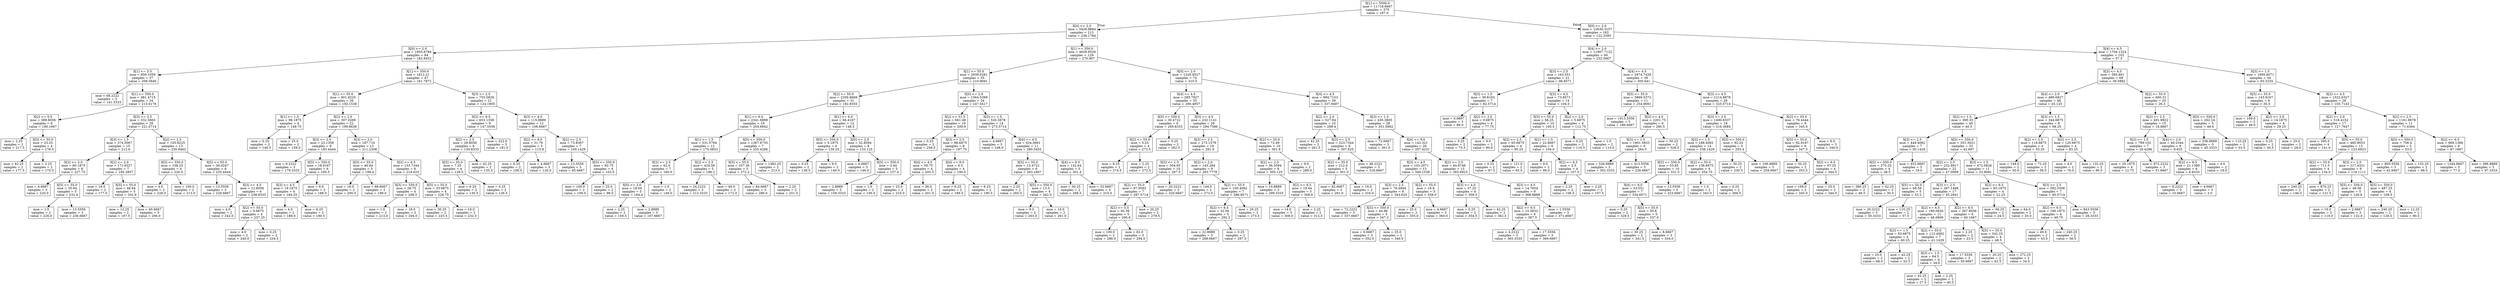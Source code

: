 digraph Tree {
node [shape=box] ;
0 [label="X[1] <= 5500.0\nmse = 11718.6667\nsamples = 375\nvalue = 187.0"] ;
1 [label="X[4] <= 2.0\nmse = 5426.8884\nsamples = 213\nvalue = 236.1784"] ;
0 -> 1 [labeldistance=2.5, labelangle=45, headlabel="True"] ;
2 [label="X[0] <= 2.0\nmse = 1955.6784\nsamples = 84\nvalue = 182.8452"] ;
1 -> 2 ;
3 [label="X[1] <= 5.5\nmse = 859.1059\nsamples = 37\nvalue = 209.5946"] ;
2 -> 3 ;
4 [label="mse = 68.2222\nsamples = 3\nvalue = 141.3333"] ;
3 -> 4 ;
5 [label="X[1] <= 550.0\nmse = 481.4715\nsamples = 34\nvalue = 215.6176"] ;
3 -> 5 ;
6 [label="X[2] <= 5.5\nmse = 389.8056\nsamples = 6\nvalue = 190.1667"] ;
5 -> 6 ;
7 [label="mse = 2.25\nsamples = 2\nvalue = 217.5"] ;
6 -> 7 ;
8 [label="X[5] <= 55.0\nmse = 23.25\nsamples = 4\nvalue = 176.5"] ;
6 -> 8 ;
9 [label="mse = 42.25\nsamples = 2\nvalue = 177.5"] ;
8 -> 9 ;
10 [label="mse = 2.25\nsamples = 2\nvalue = 175.5"] ;
8 -> 10 ;
11 [label="X[3] <= 2.5\nmse = 332.5663\nsamples = 28\nvalue = 221.0714"] ;
5 -> 11 ;
12 [label="X[3] <= 1.5\nmse = 374.5067\nsamples = 15\nvalue = 212.6"] ;
11 -> 12 ;
13 [label="X[2] <= 2.0\nmse = 60.1875\nsamples = 8\nvalue = 227.75"] ;
12 -> 13 ;
14 [label="mse = 4.6667\nsamples = 3\nvalue = 220.0"] ;
13 -> 14 ;
15 [label="X[5] <= 55.0\nmse = 35.84\nsamples = 5\nvalue = 232.4"] ;
13 -> 15 ;
16 [label="mse = 1.0\nsamples = 2\nvalue = 226.0"] ;
15 -> 16 ;
17 [label="mse = 13.5556\nsamples = 3\nvalue = 236.6667"] ;
15 -> 17 ;
18 [label="X[2] <= 2.0\nmse = 171.6327\nsamples = 7\nvalue = 195.2857"] ;
12 -> 18 ;
19 [label="mse = 16.0\nsamples = 2\nvalue = 177.0"] ;
18 -> 19 ;
20 [label="X[5] <= 55.0\nmse = 46.64\nsamples = 5\nvalue = 202.6"] ;
18 -> 20 ;
21 [label="mse = 12.25\nsamples = 2\nvalue = 197.5"] ;
20 -> 21 ;
22 [label="mse = 40.6667\nsamples = 3\nvalue = 206.0"] ;
20 -> 22 ;
23 [label="X[2] <= 2.5\nmse = 105.8225\nsamples = 13\nvalue = 230.8462"] ;
11 -> 23 ;
24 [label="X[5] <= 550.0\nmse = 108.25\nsamples = 4\nvalue = 220.5"] ;
23 -> 24 ;
25 [label="mse = 4.0\nsamples = 2\nvalue = 228.0"] ;
24 -> 25 ;
26 [label="mse = 100.0\nsamples = 2\nvalue = 213.0"] ;
24 -> 26 ;
27 [label="X[5] <= 55.0\nmse = 36.0247\nsamples = 9\nvalue = 235.4444"] ;
23 -> 27 ;
28 [label="mse = 13.5556\nsamples = 3\nvalue = 228.6667"] ;
27 -> 28 ;
29 [label="X[3] <= 4.5\nmse = 12.8056\nsamples = 6\nvalue = 238.8333"] ;
27 -> 29 ;
30 [label="mse = 4.0\nsamples = 2\nvalue = 242.0"] ;
29 -> 30 ;
31 [label="X[2] <= 55.0\nmse = 9.6875\nsamples = 4\nvalue = 237.25"] ;
29 -> 31 ;
32 [label="mse = 4.0\nsamples = 2\nvalue = 240.0"] ;
31 -> 32 ;
33 [label="mse = 0.25\nsamples = 2\nvalue = 234.5"] ;
31 -> 33 ;
34 [label="X[1] <= 550.0\nmse = 1812.21\nsamples = 47\nvalue = 161.7872"] ;
2 -> 34 ;
35 [label="X[1] <= 55.0\nmse = 601.8225\nsamples = 26\nvalue = 192.1538"] ;
34 -> 35 ;
36 [label="X[1] <= 1.5\nmse = 98.1875\nsamples = 4\nvalue = 149.75"] ;
35 -> 36 ;
37 [label="mse = 0.25\nsamples = 2\nvalue = 140.5"] ;
36 -> 37 ;
38 [label="mse = 25.0\nsamples = 2\nvalue = 159.0"] ;
36 -> 38 ;
39 [label="X[2] <= 2.0\nmse = 307.0269\nsamples = 22\nvalue = 199.8636"] ;
35 -> 39 ;
40 [label="X[3] <= 2.0\nmse = 23.1358\nsamples = 9\nvalue = 183.4444"] ;
39 -> 40 ;
41 [label="mse = 6.2222\nsamples = 3\nvalue = 179.3333"] ;
40 -> 41 ;
42 [label="X[5] <= 550.0\nmse = 18.9167\nsamples = 6\nvalue = 185.5"] ;
40 -> 42 ;
43 [label="X[3] <= 4.5\nmse = 19.1875\nsamples = 4\nvalue = 184.25"] ;
42 -> 43 ;
44 [label="mse = 4.0\nsamples = 2\nvalue = 188.0"] ;
43 -> 44 ;
45 [label="mse = 6.25\nsamples = 2\nvalue = 180.5"] ;
43 -> 45 ;
46 [label="mse = 9.0\nsamples = 2\nvalue = 188.0"] ;
42 -> 46 ;
47 [label="X[3] <= 2.0\nmse = 187.716\nsamples = 13\nvalue = 211.2308"] ;
39 -> 47 ;
48 [label="X[5] <= 55.0\nmse = 46.64\nsamples = 5\nvalue = 199.4"] ;
47 -> 48 ;
49 [label="mse = 16.0\nsamples = 2\nvalue = 200.0"] ;
48 -> 49 ;
50 [label="mse = 66.6667\nsamples = 3\nvalue = 199.0"] ;
48 -> 50 ;
51 [label="X[2] <= 6.5\nmse = 133.7344\nsamples = 8\nvalue = 218.625"] ;
47 -> 51 ;
52 [label="X[5] <= 550.0\nmse = 28.75\nsamples = 4\nvalue = 208.5"] ;
51 -> 52 ;
53 [label="mse = 1.0\nsamples = 2\nvalue = 213.0"] ;
52 -> 53 ;
54 [label="mse = 16.0\nsamples = 2\nvalue = 204.0"] ;
52 -> 54 ;
55 [label="X[5] <= 55.0\nmse = 33.6875\nsamples = 4\nvalue = 228.75"] ;
51 -> 55 ;
56 [label="mse = 30.25\nsamples = 2\nvalue = 225.5"] ;
55 -> 56 ;
57 [label="mse = 16.0\nsamples = 2\nvalue = 232.0"] ;
55 -> 57 ;
58 [label="X[3] <= 2.5\nmse = 755.5828\nsamples = 21\nvalue = 124.1905"] ;
34 -> 58 ;
59 [label="X[2] <= 6.5\nmse = 653.1358\nsamples = 9\nvalue = 147.5556"] ;
58 -> 59 ;
60 [label="X[2] <= 2.5\nmse = 29.8056\nsamples = 6\nvalue = 130.8333"] ;
59 -> 60 ;
61 [label="X[5] <= 55.0\nmse = 7.25\nsamples = 4\nvalue = 128.5"] ;
60 -> 61 ;
62 [label="mse = 6.25\nsamples = 2\nvalue = 130.5"] ;
61 -> 62 ;
63 [label="mse = 0.25\nsamples = 2\nvalue = 126.5"] ;
61 -> 63 ;
64 [label="mse = 42.25\nsamples = 2\nvalue = 135.5"] ;
60 -> 64 ;
65 [label="mse = 222.0\nsamples = 3\nvalue = 181.0"] ;
59 -> 65 ;
66 [label="X[3] <= 4.5\nmse = 115.8889\nsamples = 12\nvalue = 106.6667"] ;
58 -> 66 ;
67 [label="X[2] <= 6.0\nmse = 31.76\nsamples = 5\nvalue = 115.8"] ;
66 -> 67 ;
68 [label="mse = 6.25\nsamples = 2\nvalue = 109.5"] ;
67 -> 68 ;
69 [label="mse = 4.6667\nsamples = 3\nvalue = 120.0"] ;
67 -> 69 ;
70 [label="X[2] <= 2.5\nmse = 73.8367\nsamples = 7\nvalue = 100.1429"] ;
66 -> 70 ;
71 [label="mse = 13.5556\nsamples = 3\nvalue = 95.6667"] ;
70 -> 71 ;
72 [label="X[5] <= 550.0\nmse = 92.75\nsamples = 4\nvalue = 103.5"] ;
70 -> 72 ;
73 [label="mse = 100.0\nsamples = 2\nvalue = 109.0"] ;
72 -> 73 ;
74 [label="mse = 25.0\nsamples = 2\nvalue = 98.0"] ;
72 -> 74 ;
75 [label="X[1] <= 550.0\nmse = 4628.9526\nsamples = 129\nvalue = 270.907"] ;
1 -> 75 ;
76 [label="X[1] <= 55.0\nmse = 2939.0281\nsamples = 55\nvalue = 210.9091"] ;
75 -> 76 ;
77 [label="X[2] <= 55.0\nmse = 2209.8668\nsamples = 31\nvalue = 182.9355"] ;
76 -> 77 ;
78 [label="X[1] <= 6.0\nmse = 2341.6898\nsamples = 19\nvalue = 204.6842"] ;
77 -> 78 ;
79 [label="X[1] <= 1.5\nmse = 531.5764\nsamples = 12\nvalue = 175.0833"] ;
78 -> 79 ;
80 [label="X[2] <= 2.5\nmse = 62.0\nsamples = 7\nvalue = 160.0"] ;
79 -> 80 ;
81 [label="X[0] <= 2.0\nmse = 18.64\nsamples = 5\nvalue = 164.4"] ;
80 -> 81 ;
82 [label="mse = 2.25\nsamples = 2\nvalue = 159.5"] ;
81 -> 82 ;
83 [label="mse = 2.8889\nsamples = 3\nvalue = 167.6667"] ;
81 -> 83 ;
84 [label="mse = 1.0\nsamples = 2\nvalue = 149.0"] ;
80 -> 84 ;
85 [label="X[2] <= 2.5\nmse = 424.56\nsamples = 5\nvalue = 196.2"] ;
79 -> 85 ;
86 [label="mse = 24.2222\nsamples = 3\nvalue = 212.3333"] ;
85 -> 86 ;
87 [label="mse = 49.0\nsamples = 2\nvalue = 172.0"] ;
85 -> 87 ;
88 [label="X[5] <= 550.0\nmse = 1367.6735\nsamples = 7\nvalue = 255.4286"] ;
78 -> 88 ;
89 [label="X[5] <= 55.0\nmse = 337.36\nsamples = 5\nvalue = 272.2"] ;
88 -> 89 ;
90 [label="mse = 84.6667\nsamples = 3\nvalue = 286.0"] ;
89 -> 90 ;
91 [label="mse = 2.25\nsamples = 2\nvalue = 251.5"] ;
89 -> 91 ;
92 [label="mse = 1482.25\nsamples = 2\nvalue = 213.5"] ;
88 -> 92 ;
93 [label="X[1] <= 6.0\nmse = 66.4167\nsamples = 12\nvalue = 148.5"] ;
77 -> 93 ;
94 [label="X[5] <= 550.0\nmse = 5.1875\nsamples = 4\nvalue = 139.25"] ;
93 -> 94 ;
95 [label="mse = 0.25\nsamples = 2\nvalue = 138.5"] ;
94 -> 95 ;
96 [label="mse = 9.0\nsamples = 2\nvalue = 140.0"] ;
94 -> 96 ;
97 [label="X[0] <= 2.0\nmse = 32.8594\nsamples = 8\nvalue = 153.125"] ;
93 -> 97 ;
98 [label="mse = 0.6667\nsamples = 3\nvalue = 146.0"] ;
97 -> 98 ;
99 [label="X[5] <= 550.0\nmse = 3.44\nsamples = 5\nvalue = 157.4"] ;
97 -> 99 ;
100 [label="mse = 2.8889\nsamples = 3\nvalue = 158.3333"] ;
99 -> 100 ;
101 [label="mse = 1.0\nsamples = 2\nvalue = 156.0"] ;
99 -> 101 ;
102 [label="X[0] <= 2.0\nmse = 1564.5399\nsamples = 24\nvalue = 247.0417"] ;
76 -> 102 ;
103 [label="X[2] <= 51.5\nmse = 661.49\nsamples = 10\nvalue = 209.9"] ;
102 -> 103 ;
104 [label="mse = 0.25\nsamples = 2\nvalue = 258.5"] ;
103 -> 104 ;
105 [label="X[3] <= 2.5\nmse = 88.6875\nsamples = 8\nvalue = 197.75"] ;
103 -> 105 ;
106 [label="X[4] <= 4.5\nmse = 50.75\nsamples = 4\nvalue = 205.5"] ;
105 -> 106 ;
107 [label="mse = 25.0\nsamples = 2\nvalue = 210.0"] ;
106 -> 107 ;
108 [label="mse = 36.0\nsamples = 2\nvalue = 201.0"] ;
106 -> 108 ;
109 [label="X[4] <= 9.0\nmse = 6.5\nsamples = 4\nvalue = 190.0"] ;
105 -> 109 ;
110 [label="mse = 6.25\nsamples = 2\nvalue = 189.5"] ;
109 -> 110 ;
111 [label="mse = 6.25\nsamples = 2\nvalue = 190.5"] ;
109 -> 111 ;
112 [label="X[3] <= 1.5\nmse = 520.3878\nsamples = 14\nvalue = 273.5714"] ;
102 -> 112 ;
113 [label="mse = 4.6667\nsamples = 3\nvalue = 248.0"] ;
112 -> 113 ;
114 [label="X[4] <= 4.5\nmse = 434.0661\nsamples = 11\nvalue = 280.5455"] ;
112 -> 114 ;
115 [label="X[5] <= 55.0\nmse = 12.4722\nsamples = 6\nvalue = 263.1667"] ;
114 -> 115 ;
116 [label="mse = 2.25\nsamples = 2\nvalue = 265.5"] ;
115 -> 116 ;
117 [label="X[5] <= 550.0\nmse = 13.5\nsamples = 4\nvalue = 262.0"] ;
115 -> 117 ;
118 [label="mse = 9.0\nsamples = 2\nvalue = 263.0"] ;
117 -> 118 ;
119 [label="mse = 16.0\nsamples = 2\nvalue = 261.0"] ;
117 -> 119 ;
120 [label="X[4] <= 9.0\nmse = 142.64\nsamples = 5\nvalue = 301.4"] ;
114 -> 120 ;
121 [label="mse = 30.25\nsamples = 2\nvalue = 288.5"] ;
120 -> 121 ;
122 [label="mse = 32.6667\nsamples = 3\nvalue = 310.0"] ;
120 -> 122 ;
123 [label="X[0] <= 2.0\nmse = 1220.9527\nsamples = 74\nvalue = 315.5"] ;
75 -> 123 ;
124 [label="X[4] <= 4.5\nmse = 285.7927\nsamples = 35\nvalue = 290.4857"] ;
123 -> 124 ;
125 [label="X[5] <= 550.0\nmse = 30.4722\nsamples = 6\nvalue = 269.8333"] ;
124 -> 125 ;
126 [label="X[2] <= 55.0\nmse = 5.25\nsamples = 4\nvalue = 273.5"] ;
125 -> 126 ;
127 [label="mse = 6.25\nsamples = 2\nvalue = 274.5"] ;
126 -> 127 ;
128 [label="mse = 2.25\nsamples = 2\nvalue = 272.5"] ;
126 -> 128 ;
129 [label="mse = 0.25\nsamples = 2\nvalue = 262.5"] ;
125 -> 129 ;
130 [label="X[3] <= 4.5\nmse = 232.1141\nsamples = 29\nvalue = 294.7586"] ;
124 -> 130 ;
131 [label="X[3] <= 2.5\nmse = 275.1579\nsamples = 19\nvalue = 291.0"] ;
130 -> 131 ;
132 [label="X[3] <= 1.5\nmse = 304.65\nsamples = 10\nvalue = 297.5"] ;
131 -> 132 ;
133 [label="X[2] <= 55.0\nmse = 97.9592\nsamples = 7\nvalue = 287.5714"] ;
132 -> 133 ;
134 [label="X[2] <= 5.5\nmse = 92.56\nsamples = 5\nvalue = 290.8"] ;
133 -> 134 ;
135 [label="mse = 100.0\nsamples = 2\nvalue = 286.0"] ;
134 -> 135 ;
136 [label="mse = 62.0\nsamples = 3\nvalue = 294.0"] ;
134 -> 136 ;
137 [label="mse = 20.25\nsamples = 2\nvalue = 279.5"] ;
133 -> 137 ;
138 [label="mse = 20.2222\nsamples = 3\nvalue = 320.6667"] ;
132 -> 138 ;
139 [label="X[2] <= 2.0\nmse = 143.284\nsamples = 9\nvalue = 283.7778"] ;
131 -> 139 ;
140 [label="mse = 144.0\nsamples = 2\nvalue = 273.0"] ;
139 -> 140 ;
141 [label="X[2] <= 55.0\nmse = 100.4082\nsamples = 7\nvalue = 286.8571"] ;
139 -> 141 ;
142 [label="X[2] <= 6.5\nmse = 32.56\nsamples = 5\nvalue = 292.2"] ;
141 -> 142 ;
143 [label="mse = 22.8889\nsamples = 3\nvalue = 288.6667"] ;
142 -> 143 ;
144 [label="mse = 0.25\nsamples = 2\nvalue = 297.5"] ;
142 -> 144 ;
145 [label="mse = 20.25\nsamples = 2\nvalue = 273.5"] ;
141 -> 145 ;
146 [label="X[2] <= 55.0\nmse = 72.49\nsamples = 10\nvalue = 301.9"] ;
130 -> 146 ;
147 [label="X[2] <= 2.0\nmse = 36.3594\nsamples = 8\nvalue = 305.125"] ;
146 -> 147 ;
148 [label="mse = 10.8889\nsamples = 3\nvalue = 299.3333"] ;
147 -> 148 ;
149 [label="X[2] <= 6.5\nmse = 19.44\nsamples = 5\nvalue = 308.6"] ;
147 -> 149 ;
150 [label="mse = 14.0\nsamples = 3\nvalue = 306.0"] ;
149 -> 150 ;
151 [label="mse = 2.25\nsamples = 2\nvalue = 312.5"] ;
149 -> 151 ;
152 [label="mse = 9.0\nsamples = 2\nvalue = 289.0"] ;
146 -> 152 ;
153 [label="X[4] <= 4.5\nmse = 994.7153\nsamples = 39\nvalue = 337.9487"] ;
123 -> 153 ;
154 [label="X[2] <= 2.0\nmse = 527.84\nsamples = 10\nvalue = 298.4"] ;
153 -> 154 ;
155 [label="mse = 42.25\nsamples = 2\nvalue = 261.5"] ;
154 -> 155 ;
156 [label="X[3] <= 2.5\nmse = 223.7344\nsamples = 8\nvalue = 307.625"] ;
154 -> 156 ;
157 [label="X[2] <= 55.0\nmse = 212.0\nsamples = 5\nvalue = 301.0"] ;
156 -> 157 ;
158 [label="mse = 92.6667\nsamples = 3\nvalue = 291.0"] ;
157 -> 158 ;
159 [label="mse = 16.0\nsamples = 2\nvalue = 316.0"] ;
157 -> 159 ;
160 [label="mse = 48.2222\nsamples = 3\nvalue = 318.6667"] ;
156 -> 160 ;
161 [label="X[3] <= 1.5\nmse = 430.3805\nsamples = 29\nvalue = 351.5862"] ;
153 -> 161 ;
162 [label="mse = 72.6667\nsamples = 3\nvalue = 301.0"] ;
161 -> 162 ;
163 [label="X[4] <= 9.0\nmse = 142.321\nsamples = 26\nvalue = 357.4231"] ;
161 -> 163 ;
164 [label="X[3] <= 4.5\nmse = 103.2071\nsamples = 13\nvalue = 349.1538"] ;
163 -> 164 ;
165 [label="X[3] <= 2.5\nmse = 76.4844\nsamples = 8\nvalue = 343.625"] ;
164 -> 165 ;
166 [label="mse = 72.2222\nsamples = 3\nvalue = 337.6667"] ;
165 -> 166 ;
167 [label="X[5] <= 550.0\nmse = 44.96\nsamples = 5\nvalue = 347.2"] ;
165 -> 167 ;
168 [label="mse = 0.6667\nsamples = 3\nvalue = 352.0"] ;
167 -> 168 ;
169 [label="mse = 25.0\nsamples = 2\nvalue = 340.0"] ;
167 -> 169 ;
170 [label="X[2] <= 55.0\nmse = 18.8\nsamples = 5\nvalue = 358.0"] ;
164 -> 170 ;
171 [label="mse = 25.0\nsamples = 2\nvalue = 355.0"] ;
170 -> 171 ;
172 [label="mse = 4.6667\nsamples = 3\nvalue = 360.0"] ;
170 -> 172 ;
173 [label="X[2] <= 2.5\nmse = 44.6746\nsamples = 13\nvalue = 365.6923"] ;
163 -> 173 ;
174 [label="X[3] <= 4.0\nmse = 37.25\nsamples = 4\nvalue = 358.5"] ;
173 -> 174 ;
175 [label="mse = 0.25\nsamples = 2\nvalue = 354.5"] ;
174 -> 175 ;
176 [label="mse = 42.25\nsamples = 2\nvalue = 362.5"] ;
174 -> 176 ;
177 [label="X[3] <= 4.5\nmse = 14.7654\nsamples = 9\nvalue = 368.8889"] ;
173 -> 177 ;
178 [label="X[2] <= 6.5\nmse = 15.5833\nsamples = 6\nvalue = 367.5"] ;
177 -> 178 ;
179 [label="mse = 4.2222\nsamples = 3\nvalue = 365.3333"] ;
178 -> 179 ;
180 [label="mse = 17.5556\nsamples = 3\nvalue = 369.6667"] ;
178 -> 180 ;
181 [label="mse = 1.5556\nsamples = 3\nvalue = 371.6667"] ;
177 -> 181 ;
182 [label="X[0] <= 2.0\nmse = 12630.3107\nsamples = 162\nvalue = 122.3395"] ;
0 -> 182 [labeldistance=2.5, labelangle=-45, headlabel="False"] ;
183 [label="X[4] <= 2.0\nmse = 11907.7122\nsamples = 60\nvalue = 232.5667"] ;
182 -> 183 ;
184 [label="X[3] <= 2.5\nmse = 163.551\nsamples = 21\nvalue = 96.8571"] ;
183 -> 184 ;
185 [label="X[3] <= 1.5\nmse = 36.8163\nsamples = 7\nvalue = 82.5714"] ;
184 -> 185 ;
186 [label="mse = 0.6667\nsamples = 3\nvalue = 89.0"] ;
185 -> 186 ;
187 [label="X[2] <= 2.0\nmse = 9.6875\nsamples = 4\nvalue = 77.75"] ;
185 -> 187 ;
188 [label="mse = 0.25\nsamples = 2\nvalue = 75.5"] ;
187 -> 188 ;
189 [label="mse = 9.0\nsamples = 2\nvalue = 80.0"] ;
187 -> 189 ;
190 [label="X[3] <= 4.5\nmse = 73.8571\nsamples = 14\nvalue = 104.0"] ;
184 -> 190 ;
191 [label="X[5] <= 55.0\nmse = 58.25\nsamples = 10\nvalue = 100.5"] ;
190 -> 191 ;
192 [label="X[2] <= 2.5\nmse = 65.6875\nsamples = 4\nvalue = 95.25"] ;
191 -> 192 ;
193 [label="mse = 0.25\nsamples = 2\nvalue = 97.5"] ;
192 -> 193 ;
194 [label="mse = 121.0\nsamples = 2\nvalue = 93.0"] ;
192 -> 194 ;
195 [label="X[2] <= 1.5\nmse = 22.6667\nsamples = 6\nvalue = 104.0"] ;
191 -> 195 ;
196 [label="mse = 9.0\nsamples = 2\nvalue = 98.0"] ;
195 -> 196 ;
197 [label="X[2] <= 6.5\nmse = 2.5\nsamples = 4\nvalue = 107.0"] ;
195 -> 197 ;
198 [label="mse = 2.25\nsamples = 2\nvalue = 106.5"] ;
197 -> 198 ;
199 [label="mse = 2.25\nsamples = 2\nvalue = 107.5"] ;
197 -> 199 ;
200 [label="X[2] <= 2.0\nmse = 5.6875\nsamples = 4\nvalue = 112.75"] ;
190 -> 200 ;
201 [label="mse = 0.25\nsamples = 2\nvalue = 110.5"] ;
200 -> 201 ;
202 [label="mse = 1.0\nsamples = 2\nvalue = 115.0"] ;
200 -> 202 ;
203 [label="X[4] <= 4.5\nmse = 2974.7429\nsamples = 39\nvalue = 305.641"] ;
183 -> 203 ;
204 [label="X[5] <= 55.0\nmse = 3869.5372\nsamples = 11\nvalue = 254.9091"] ;
203 -> 204 ;
205 [label="mse = 1913.5556\nsamples = 3\nvalue = 186.6667"] ;
204 -> 205 ;
206 [label="X[3] <= 4.0\nmse = 2201.75\nsamples = 8\nvalue = 280.5"] ;
204 -> 206 ;
207 [label="X[3] <= 1.5\nmse = 1901.5833\nsamples = 6\nvalue = 264.5"] ;
206 -> 207 ;
208 [label="mse = 526.8889\nsamples = 3\nvalue = 302.3333"] ;
207 -> 208 ;
209 [label="mse = 413.5556\nsamples = 3\nvalue = 226.6667"] ;
207 -> 209 ;
210 [label="mse = 30.25\nsamples = 2\nvalue = 328.5"] ;
206 -> 210 ;
211 [label="X[3] <= 4.5\nmse = 1214.8878\nsamples = 28\nvalue = 325.5714"] ;
203 -> 211 ;
212 [label="X[3] <= 2.5\nmse = 1490.6537\nsamples = 19\nvalue = 316.3684"] ;
211 -> 212 ;
213 [label="X[3] <= 1.5\nmse = 188.4082\nsamples = 14\nvalue = 338.1429"] ;
212 -> 213 ;
214 [label="X[5] <= 550.0\nmse = 53.85\nsamples = 10\nvalue = 331.5"] ;
213 -> 214 ;
215 [label="X[4] <= 9.0\nmse = 33.551\nsamples = 7\nvalue = 334.8571"] ;
214 -> 215 ;
216 [label="mse = 0.25\nsamples = 2\nvalue = 329.5"] ;
215 -> 216 ;
217 [label="X[5] <= 55.0\nmse = 30.8\nsamples = 5\nvalue = 337.0"] ;
215 -> 217 ;
218 [label="mse = 30.25\nsamples = 2\nvalue = 341.5"] ;
217 -> 218 ;
219 [label="mse = 8.6667\nsamples = 3\nvalue = 334.0"] ;
217 -> 219 ;
220 [label="mse = 13.5556\nsamples = 3\nvalue = 323.6667"] ;
214 -> 220 ;
221 [label="X[2] <= 55.0\nmse = 138.6875\nsamples = 4\nvalue = 354.75"] ;
213 -> 221 ;
222 [label="mse = 1.0\nsamples = 2\nvalue = 343.0"] ;
221 -> 222 ;
223 [label="mse = 0.25\nsamples = 2\nvalue = 366.5"] ;
221 -> 223 ;
224 [label="X[5] <= 550.0\nmse = 92.24\nsamples = 5\nvalue = 255.4"] ;
212 -> 224 ;
225 [label="mse = 30.25\nsamples = 2\nvalue = 250.5"] ;
224 -> 225 ;
226 [label="mse = 106.8889\nsamples = 3\nvalue = 258.6667"] ;
224 -> 226 ;
227 [label="X[2] <= 55.0\nmse = 76.4444\nsamples = 9\nvalue = 345.0"] ;
211 -> 227 ;
228 [label="X[5] <= 55.0\nmse = 92.9167\nsamples = 6\nvalue = 347.5"] ;
227 -> 228 ;
229 [label="mse = 30.25\nsamples = 2\nvalue = 353.5"] ;
228 -> 229 ;
230 [label="X[2] <= 6.5\nmse = 97.25\nsamples = 4\nvalue = 344.5"] ;
228 -> 230 ;
231 [label="mse = 169.0\nsamples = 2\nvalue = 345.0"] ;
230 -> 231 ;
232 [label="mse = 25.0\nsamples = 2\nvalue = 344.0"] ;
230 -> 232 ;
233 [label="mse = 6.0\nsamples = 3\nvalue = 340.0"] ;
227 -> 233 ;
234 [label="X[4] <= 4.5\nmse = 1704.1324\nsamples = 102\nvalue = 57.5"] ;
182 -> 234 ;
235 [label="X[3] <= 4.5\nmse = 595.801\nsamples = 68\nvalue = 39.5882"] ;
234 -> 235 ;
236 [label="X[4] <= 2.0\nmse = 489.6927\nsamples = 48\nvalue = 45.125"] ;
235 -> 236 ;
237 [label="X[2] <= 1.5\nmse = 390.35\nsamples = 40\nvalue = 40.5"] ;
236 -> 237 ;
238 [label="X[3] <= 2.5\nmse = 444.4082\nsamples = 7\nvalue = 30.1429"] ;
237 -> 238 ;
239 [label="X[5] <= 550.0\nmse = 275.25\nsamples = 4\nvalue = 38.5"] ;
238 -> 239 ;
240 [label="mse = 380.25\nsamples = 2\nvalue = 46.5"] ;
239 -> 240 ;
241 [label="mse = 42.25\nsamples = 2\nvalue = 30.5"] ;
239 -> 241 ;
242 [label="mse = 452.6667\nsamples = 3\nvalue = 19.0"] ;
238 -> 242 ;
243 [label="X[5] <= 550.0\nmse = 351.3021\nsamples = 33\nvalue = 42.697"] ;
237 -> 243 ;
244 [label="X[2] <= 2.5\nmse = 232.9917\nsamples = 22\nvalue = 47.0909"] ;
243 -> 244 ;
245 [label="X[5] <= 55.0\nmse = 68.56\nsamples = 5\nvalue = 53.2"] ;
244 -> 245 ;
246 [label="mse = 20.2222\nsamples = 3\nvalue = 50.3333"] ;
245 -> 246 ;
247 [label="mse = 110.25\nsamples = 2\nvalue = 57.5"] ;
245 -> 247 ;
248 [label="X[3] <= 2.5\nmse = 267.1488\nsamples = 17\nvalue = 45.2941"] ;
244 -> 248 ;
249 [label="X[2] <= 6.5\nmse = 190.0826\nsamples = 11\nvalue = 48.0909"] ;
248 -> 249 ;
250 [label="X[3] <= 1.5\nmse = 93.6875\nsamples = 4\nvalue = 60.25"] ;
249 -> 250 ;
251 [label="mse = 25.0\nsamples = 2\nvalue = 68.0"] ;
250 -> 251 ;
252 [label="mse = 42.25\nsamples = 2\nvalue = 52.5"] ;
250 -> 252 ;
253 [label="X[2] <= 55.0\nmse = 112.4082\nsamples = 7\nvalue = 41.1429"] ;
249 -> 253 ;
254 [label="X[3] <= 1.5\nmse = 64.5\nsamples = 4\nvalue = 34.0"] ;
253 -> 254 ;
255 [label="mse = 42.25\nsamples = 2\nvalue = 27.5"] ;
254 -> 255 ;
256 [label="mse = 2.25\nsamples = 2\nvalue = 40.5"] ;
254 -> 256 ;
257 [label="mse = 17.5556\nsamples = 3\nvalue = 50.6667"] ;
253 -> 257 ;
258 [label="X[2] <= 6.5\nmse = 367.8056\nsamples = 6\nvalue = 40.1667"] ;
248 -> 258 ;
259 [label="mse = 2.25\nsamples = 2\nvalue = 23.5"] ;
258 -> 259 ;
260 [label="X[5] <= 55.0\nmse = 342.25\nsamples = 4\nvalue = 48.5"] ;
258 -> 260 ;
261 [label="mse = 20.25\nsamples = 2\nvalue = 62.5"] ;
260 -> 261 ;
262 [label="mse = 272.25\nsamples = 2\nvalue = 34.5"] ;
260 -> 262 ;
263 [label="X[3] <= 1.5\nmse = 472.0826\nsamples = 11\nvalue = 33.9091"] ;
243 -> 263 ;
264 [label="X[2] <= 6.5\nmse = 65.1875\nsamples = 4\nvalue = 22.25"] ;
263 -> 264 ;
265 [label="mse = 56.25\nsamples = 2\nvalue = 24.5"] ;
264 -> 265 ;
266 [label="mse = 64.0\nsamples = 2\nvalue = 20.0"] ;
264 -> 266 ;
267 [label="X[3] <= 2.5\nmse = 582.5306\nsamples = 7\nvalue = 40.5714"] ;
263 -> 267 ;
268 [label="X[2] <= 6.5\nmse = 190.1875\nsamples = 4\nvalue = 49.75"] ;
267 -> 268 ;
269 [label="mse = 49.0\nsamples = 2\nvalue = 43.0"] ;
268 -> 269 ;
270 [label="mse = 240.25\nsamples = 2\nvalue = 56.5"] ;
268 -> 270 ;
271 [label="mse = 843.5556\nsamples = 3\nvalue = 28.3333"] ;
267 -> 271 ;
272 [label="X[3] <= 1.5\nmse = 344.6875\nsamples = 8\nvalue = 68.25"] ;
236 -> 272 ;
273 [label="X[2] <= 2.5\nmse = 118.6875\nsamples = 4\nvalue = 53.25"] ;
272 -> 273 ;
274 [label="mse = 144.0\nsamples = 2\nvalue = 50.0"] ;
273 -> 274 ;
275 [label="mse = 72.25\nsamples = 2\nvalue = 56.5"] ;
273 -> 275 ;
276 [label="X[2] <= 2.5\nmse = 120.6875\nsamples = 4\nvalue = 83.25"] ;
272 -> 276 ;
277 [label="mse = 4.0\nsamples = 2\nvalue = 76.0"] ;
276 -> 277 ;
278 [label="mse = 132.25\nsamples = 2\nvalue = 90.5"] ;
276 -> 278 ;
279 [label="X[2] <= 55.0\nmse = 600.31\nsamples = 20\nvalue = 26.3"] ;
235 -> 279 ;
280 [label="X[2] <= 2.5\nmse = 491.9822\nsamples = 15\nvalue = 18.8667"] ;
279 -> 280 ;
281 [label="X[2] <= 1.5\nmse = 799.102\nsamples = 7\nvalue = 29.4286"] ;
280 -> 281 ;
282 [label="mse = 20.1875\nsamples = 4\nvalue = 12.75"] ;
281 -> 282 ;
283 [label="mse = 972.2222\nsamples = 3\nvalue = 51.6667"] ;
281 -> 283 ;
284 [label="X[4] <= 2.0\nmse = 40.2344\nsamples = 8\nvalue = 9.625"] ;
280 -> 284 ;
285 [label="X[2] <= 6.5\nmse = 21.1389\nsamples = 6\nvalue = 6.8333"] ;
284 -> 285 ;
286 [label="mse = 8.2222\nsamples = 3\nvalue = 10.6667"] ;
285 -> 286 ;
287 [label="mse = 4.6667\nsamples = 3\nvalue = 3.0"] ;
285 -> 287 ;
288 [label="mse = 4.0\nsamples = 2\nvalue = 18.0"] ;
284 -> 288 ;
289 [label="X[5] <= 550.0\nmse = 262.24\nsamples = 5\nvalue = 48.6"] ;
279 -> 289 ;
290 [label="mse = 336.8889\nsamples = 3\nvalue = 45.3333"] ;
289 -> 290 ;
291 [label="mse = 110.25\nsamples = 2\nvalue = 53.5"] ;
289 -> 291 ;
292 [label="X[3] <= 1.5\nmse = 1995.8071\nsamples = 34\nvalue = 93.3235"] ;
234 -> 292 ;
293 [label="X[5] <= 55.0\nmse = 143.9167\nsamples = 6\nvalue = 35.5"] ;
292 -> 293 ;
294 [label="mse = 169.0\nsamples = 2\nvalue = 48.0"] ;
293 -> 294 ;
295 [label="X[2] <= 2.0\nmse = 14.1875\nsamples = 4\nvalue = 29.25"] ;
293 -> 295 ;
296 [label="mse = 0.25\nsamples = 2\nvalue = 30.5"] ;
295 -> 296 ;
297 [label="mse = 25.0\nsamples = 2\nvalue = 28.0"] ;
295 -> 297 ;
298 [label="X[3] <= 4.5\nmse = 1522.6327\nsamples = 28\nvalue = 105.7143"] ;
292 -> 298 ;
299 [label="X[2] <= 2.0\nmse = 518.4152\nsamples = 17\nvalue = 127.7647"] ;
298 -> 299 ;
300 [label="mse = 395.0\nsamples = 4\nvalue = 141.0"] ;
299 -> 300 ;
301 [label="X[5] <= 55.0\nmse = 485.9053\nsamples = 13\nvalue = 123.6923"] ;
299 -> 301 ;
302 [label="X[2] <= 55.0\nmse = 711.5\nsamples = 4\nvalue = 134.0"] ;
301 -> 302 ;
303 [label="mse = 240.25\nsamples = 2\nvalue = 146.5"] ;
302 -> 303 ;
304 [label="mse = 870.25\nsamples = 2\nvalue = 121.5"] ;
302 -> 304 ;
305 [label="X[3] <= 2.5\nmse = 317.4321\nsamples = 9\nvalue = 119.1111"] ;
301 -> 305 ;
306 [label="X[5] <= 550.0\nmse = 48.56\nsamples = 5\nvalue = 126.8"] ;
305 -> 306 ;
307 [label="mse = 16.0\nsamples = 2\nvalue = 119.0"] ;
306 -> 307 ;
308 [label="mse = 2.6667\nsamples = 3\nvalue = 132.0"] ;
306 -> 308 ;
309 [label="X[5] <= 550.0\nmse = 487.25\nsamples = 4\nvalue = 109.5"] ;
305 -> 309 ;
310 [label="mse = 240.25\nsamples = 2\nvalue = 128.5"] ;
309 -> 310 ;
311 [label="mse = 12.25\nsamples = 2\nvalue = 90.5"] ;
309 -> 311 ;
312 [label="X[2] <= 2.5\nmse = 1161.8678\nsamples = 11\nvalue = 71.6364"] ;
298 -> 312 ;
313 [label="X[5] <= 550.0\nmse = 756.4\nsamples = 5\nvalue = 53.0"] ;
312 -> 313 ;
314 [label="mse = 905.5556\nsamples = 3\nvalue = 42.6667"] ;
313 -> 314 ;
315 [label="mse = 132.25\nsamples = 2\nvalue = 68.5"] ;
313 -> 315 ;
316 [label="X[2] <= 6.5\nmse = 969.1389\nsamples = 6\nvalue = 87.1667"] ;
312 -> 316 ;
317 [label="mse = 1344.6667\nsamples = 3\nvalue = 77.0"] ;
316 -> 317 ;
318 [label="mse = 386.8889\nsamples = 3\nvalue = 97.3333"] ;
316 -> 318 ;
}